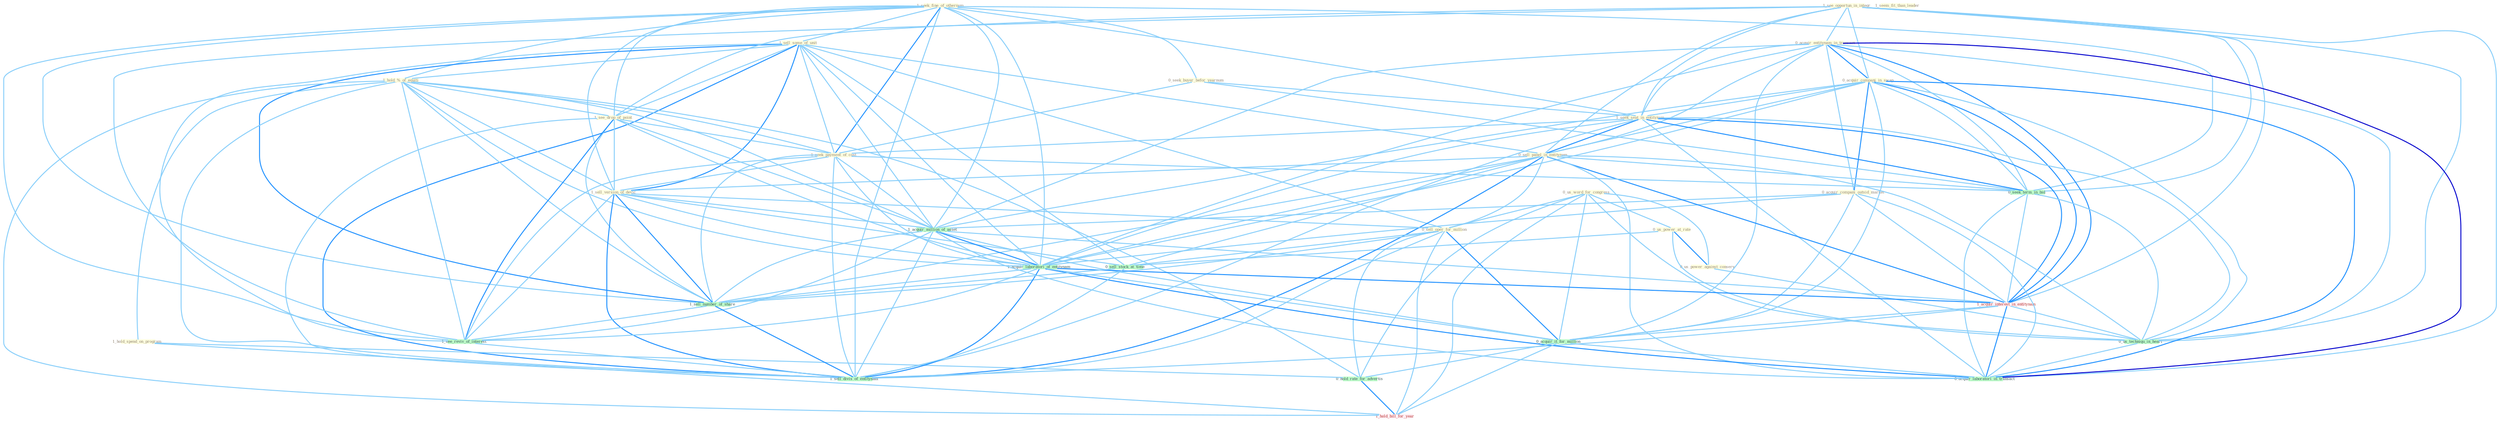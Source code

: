 Graph G{ 
    node
    [shape=polygon,style=filled,width=.5,height=.06,color="#BDFCC9",fixedsize=true,fontsize=4,
    fontcolor="#2f4f4f"];
    {node
    [color="#ffffe0", fontcolor="#8b7d6b"] "1_seek_fine_of_othernum " "1_sell_some_of_unit " "1_see_opportun_in_integr " "0_acquir_entitynam_in_transact " "1_hold_%_of_equiti " "0_acquir_compani_in_swap " "0_us_word_for_congress " "0_seek_buyer_befor_yearnum " "1_seek_seat_in_entitynam " "0_us_power_at_rate " "1_see_drop_of_point " "0_us_power_against_conserv " "0_acquir_compani_outsid_market " "0_sell_panel_in_entitynam " "1_hold_spend_on_program " "1_seek_payment_of_cost " "1_sell_version_of_devic " "0_sell_oper_for_million " "1_seem_fit_than_leader "}
{node [color="#fff0f5", fontcolor="#b22222"] "1_acquir_interest_in_entitynam " "1_hold_bill_for_year "}
edge [color="#B0E2FF"];

	"1_seek_fine_of_othernum " -- "1_sell_some_of_unit " [w="1", color="#87cefa" ];
	"1_seek_fine_of_othernum " -- "1_hold_%_of_equiti " [w="1", color="#87cefa" ];
	"1_seek_fine_of_othernum " -- "0_seek_buyer_befor_yearnum " [w="1", color="#87cefa" ];
	"1_seek_fine_of_othernum " -- "1_seek_seat_in_entitynam " [w="1", color="#87cefa" ];
	"1_seek_fine_of_othernum " -- "1_see_drop_of_point " [w="1", color="#87cefa" ];
	"1_seek_fine_of_othernum " -- "1_seek_payment_of_cost " [w="2", color="#1e90ff" , len=0.8];
	"1_seek_fine_of_othernum " -- "1_sell_version_of_devic " [w="1", color="#87cefa" ];
	"1_seek_fine_of_othernum " -- "1_acquir_million_of_asset " [w="1", color="#87cefa" ];
	"1_seek_fine_of_othernum " -- "1_acquir_laboratori_of_entitynam " [w="1", color="#87cefa" ];
	"1_seek_fine_of_othernum " -- "0_seek_term_in_bid " [w="1", color="#87cefa" ];
	"1_seek_fine_of_othernum " -- "1_sell_number_of_share " [w="1", color="#87cefa" ];
	"1_seek_fine_of_othernum " -- "1_see_reviv_of_interest " [w="1", color="#87cefa" ];
	"1_seek_fine_of_othernum " -- "1_sell_divis_of_entitynam " [w="1", color="#87cefa" ];
	"1_sell_some_of_unit " -- "1_hold_%_of_equiti " [w="1", color="#87cefa" ];
	"1_sell_some_of_unit " -- "1_see_drop_of_point " [w="1", color="#87cefa" ];
	"1_sell_some_of_unit " -- "0_sell_panel_in_entitynam " [w="1", color="#87cefa" ];
	"1_sell_some_of_unit " -- "1_seek_payment_of_cost " [w="1", color="#87cefa" ];
	"1_sell_some_of_unit " -- "1_sell_version_of_devic " [w="2", color="#1e90ff" , len=0.8];
	"1_sell_some_of_unit " -- "0_sell_oper_for_million " [w="1", color="#87cefa" ];
	"1_sell_some_of_unit " -- "1_acquir_million_of_asset " [w="1", color="#87cefa" ];
	"1_sell_some_of_unit " -- "1_acquir_laboratori_of_entitynam " [w="1", color="#87cefa" ];
	"1_sell_some_of_unit " -- "0_sell_stock_at_time " [w="1", color="#87cefa" ];
	"1_sell_some_of_unit " -- "1_sell_number_of_share " [w="2", color="#1e90ff" , len=0.8];
	"1_sell_some_of_unit " -- "1_see_reviv_of_interest " [w="1", color="#87cefa" ];
	"1_sell_some_of_unit " -- "1_sell_divis_of_entitynam " [w="2", color="#1e90ff" , len=0.8];
	"1_see_opportun_in_integr " -- "0_acquir_entitynam_in_transact " [w="1", color="#87cefa" ];
	"1_see_opportun_in_integr " -- "0_acquir_compani_in_swap " [w="1", color="#87cefa" ];
	"1_see_opportun_in_integr " -- "1_seek_seat_in_entitynam " [w="1", color="#87cefa" ];
	"1_see_opportun_in_integr " -- "1_see_drop_of_point " [w="1", color="#87cefa" ];
	"1_see_opportun_in_integr " -- "0_sell_panel_in_entitynam " [w="1", color="#87cefa" ];
	"1_see_opportun_in_integr " -- "0_seek_term_in_bid " [w="1", color="#87cefa" ];
	"1_see_opportun_in_integr " -- "1_acquir_interest_in_entitynam " [w="1", color="#87cefa" ];
	"1_see_opportun_in_integr " -- "0_us_techniqu_in_heart " [w="1", color="#87cefa" ];
	"1_see_opportun_in_integr " -- "0_acquir_laboratori_in_transact " [w="1", color="#87cefa" ];
	"1_see_opportun_in_integr " -- "1_see_reviv_of_interest " [w="1", color="#87cefa" ];
	"0_acquir_entitynam_in_transact " -- "0_acquir_compani_in_swap " [w="2", color="#1e90ff" , len=0.8];
	"0_acquir_entitynam_in_transact " -- "1_seek_seat_in_entitynam " [w="1", color="#87cefa" ];
	"0_acquir_entitynam_in_transact " -- "0_acquir_compani_outsid_market " [w="1", color="#87cefa" ];
	"0_acquir_entitynam_in_transact " -- "0_sell_panel_in_entitynam " [w="1", color="#87cefa" ];
	"0_acquir_entitynam_in_transact " -- "1_acquir_million_of_asset " [w="1", color="#87cefa" ];
	"0_acquir_entitynam_in_transact " -- "1_acquir_laboratori_of_entitynam " [w="1", color="#87cefa" ];
	"0_acquir_entitynam_in_transact " -- "0_seek_term_in_bid " [w="1", color="#87cefa" ];
	"0_acquir_entitynam_in_transact " -- "1_acquir_interest_in_entitynam " [w="2", color="#1e90ff" , len=0.8];
	"0_acquir_entitynam_in_transact " -- "0_us_techniqu_in_heart " [w="1", color="#87cefa" ];
	"0_acquir_entitynam_in_transact " -- "0_acquir_it_for_million " [w="1", color="#87cefa" ];
	"0_acquir_entitynam_in_transact " -- "0_acquir_laboratori_in_transact " [w="3", color="#0000cd" , len=0.6];
	"1_hold_%_of_equiti " -- "1_see_drop_of_point " [w="1", color="#87cefa" ];
	"1_hold_%_of_equiti " -- "1_hold_spend_on_program " [w="1", color="#87cefa" ];
	"1_hold_%_of_equiti " -- "1_seek_payment_of_cost " [w="1", color="#87cefa" ];
	"1_hold_%_of_equiti " -- "1_sell_version_of_devic " [w="1", color="#87cefa" ];
	"1_hold_%_of_equiti " -- "1_acquir_million_of_asset " [w="1", color="#87cefa" ];
	"1_hold_%_of_equiti " -- "1_acquir_laboratori_of_entitynam " [w="1", color="#87cefa" ];
	"1_hold_%_of_equiti " -- "0_hold_rate_for_advertis " [w="1", color="#87cefa" ];
	"1_hold_%_of_equiti " -- "1_sell_number_of_share " [w="1", color="#87cefa" ];
	"1_hold_%_of_equiti " -- "1_see_reviv_of_interest " [w="1", color="#87cefa" ];
	"1_hold_%_of_equiti " -- "1_hold_bill_for_year " [w="1", color="#87cefa" ];
	"1_hold_%_of_equiti " -- "1_sell_divis_of_entitynam " [w="1", color="#87cefa" ];
	"0_acquir_compani_in_swap " -- "1_seek_seat_in_entitynam " [w="1", color="#87cefa" ];
	"0_acquir_compani_in_swap " -- "0_acquir_compani_outsid_market " [w="2", color="#1e90ff" , len=0.8];
	"0_acquir_compani_in_swap " -- "0_sell_panel_in_entitynam " [w="1", color="#87cefa" ];
	"0_acquir_compani_in_swap " -- "1_acquir_million_of_asset " [w="1", color="#87cefa" ];
	"0_acquir_compani_in_swap " -- "1_acquir_laboratori_of_entitynam " [w="1", color="#87cefa" ];
	"0_acquir_compani_in_swap " -- "0_seek_term_in_bid " [w="1", color="#87cefa" ];
	"0_acquir_compani_in_swap " -- "1_acquir_interest_in_entitynam " [w="2", color="#1e90ff" , len=0.8];
	"0_acquir_compani_in_swap " -- "0_us_techniqu_in_heart " [w="1", color="#87cefa" ];
	"0_acquir_compani_in_swap " -- "0_acquir_it_for_million " [w="1", color="#87cefa" ];
	"0_acquir_compani_in_swap " -- "0_acquir_laboratori_in_transact " [w="2", color="#1e90ff" , len=0.8];
	"0_us_word_for_congress " -- "0_us_power_at_rate " [w="1", color="#87cefa" ];
	"0_us_word_for_congress " -- "0_us_power_against_conserv " [w="1", color="#87cefa" ];
	"0_us_word_for_congress " -- "0_sell_oper_for_million " [w="1", color="#87cefa" ];
	"0_us_word_for_congress " -- "0_us_techniqu_in_heart " [w="1", color="#87cefa" ];
	"0_us_word_for_congress " -- "0_acquir_it_for_million " [w="1", color="#87cefa" ];
	"0_us_word_for_congress " -- "0_hold_rate_for_advertis " [w="1", color="#87cefa" ];
	"0_us_word_for_congress " -- "1_hold_bill_for_year " [w="1", color="#87cefa" ];
	"0_seek_buyer_befor_yearnum " -- "1_seek_seat_in_entitynam " [w="1", color="#87cefa" ];
	"0_seek_buyer_befor_yearnum " -- "1_seek_payment_of_cost " [w="1", color="#87cefa" ];
	"0_seek_buyer_befor_yearnum " -- "0_seek_term_in_bid " [w="1", color="#87cefa" ];
	"1_seek_seat_in_entitynam " -- "0_sell_panel_in_entitynam " [w="2", color="#1e90ff" , len=0.8];
	"1_seek_seat_in_entitynam " -- "1_seek_payment_of_cost " [w="1", color="#87cefa" ];
	"1_seek_seat_in_entitynam " -- "1_acquir_laboratori_of_entitynam " [w="1", color="#87cefa" ];
	"1_seek_seat_in_entitynam " -- "0_seek_term_in_bid " [w="2", color="#1e90ff" , len=0.8];
	"1_seek_seat_in_entitynam " -- "1_acquir_interest_in_entitynam " [w="2", color="#1e90ff" , len=0.8];
	"1_seek_seat_in_entitynam " -- "0_us_techniqu_in_heart " [w="1", color="#87cefa" ];
	"1_seek_seat_in_entitynam " -- "0_acquir_laboratori_in_transact " [w="1", color="#87cefa" ];
	"1_seek_seat_in_entitynam " -- "1_sell_divis_of_entitynam " [w="1", color="#87cefa" ];
	"0_us_power_at_rate " -- "0_us_power_against_conserv " [w="2", color="#1e90ff" , len=0.8];
	"0_us_power_at_rate " -- "0_us_techniqu_in_heart " [w="1", color="#87cefa" ];
	"0_us_power_at_rate " -- "0_sell_stock_at_time " [w="1", color="#87cefa" ];
	"1_see_drop_of_point " -- "1_seek_payment_of_cost " [w="1", color="#87cefa" ];
	"1_see_drop_of_point " -- "1_sell_version_of_devic " [w="1", color="#87cefa" ];
	"1_see_drop_of_point " -- "1_acquir_million_of_asset " [w="1", color="#87cefa" ];
	"1_see_drop_of_point " -- "1_acquir_laboratori_of_entitynam " [w="1", color="#87cefa" ];
	"1_see_drop_of_point " -- "1_sell_number_of_share " [w="1", color="#87cefa" ];
	"1_see_drop_of_point " -- "1_see_reviv_of_interest " [w="2", color="#1e90ff" , len=0.8];
	"1_see_drop_of_point " -- "1_sell_divis_of_entitynam " [w="1", color="#87cefa" ];
	"0_us_power_against_conserv " -- "0_us_techniqu_in_heart " [w="1", color="#87cefa" ];
	"0_acquir_compani_outsid_market " -- "1_acquir_million_of_asset " [w="1", color="#87cefa" ];
	"0_acquir_compani_outsid_market " -- "1_acquir_laboratori_of_entitynam " [w="1", color="#87cefa" ];
	"0_acquir_compani_outsid_market " -- "1_acquir_interest_in_entitynam " [w="1", color="#87cefa" ];
	"0_acquir_compani_outsid_market " -- "0_acquir_it_for_million " [w="1", color="#87cefa" ];
	"0_acquir_compani_outsid_market " -- "0_acquir_laboratori_in_transact " [w="1", color="#87cefa" ];
	"0_sell_panel_in_entitynam " -- "1_sell_version_of_devic " [w="1", color="#87cefa" ];
	"0_sell_panel_in_entitynam " -- "0_sell_oper_for_million " [w="1", color="#87cefa" ];
	"0_sell_panel_in_entitynam " -- "1_acquir_laboratori_of_entitynam " [w="1", color="#87cefa" ];
	"0_sell_panel_in_entitynam " -- "0_seek_term_in_bid " [w="1", color="#87cefa" ];
	"0_sell_panel_in_entitynam " -- "1_acquir_interest_in_entitynam " [w="2", color="#1e90ff" , len=0.8];
	"0_sell_panel_in_entitynam " -- "0_us_techniqu_in_heart " [w="1", color="#87cefa" ];
	"0_sell_panel_in_entitynam " -- "0_acquir_laboratori_in_transact " [w="1", color="#87cefa" ];
	"0_sell_panel_in_entitynam " -- "0_sell_stock_at_time " [w="1", color="#87cefa" ];
	"0_sell_panel_in_entitynam " -- "1_sell_number_of_share " [w="1", color="#87cefa" ];
	"0_sell_panel_in_entitynam " -- "1_sell_divis_of_entitynam " [w="2", color="#1e90ff" , len=0.8];
	"1_hold_spend_on_program " -- "0_hold_rate_for_advertis " [w="1", color="#87cefa" ];
	"1_hold_spend_on_program " -- "1_hold_bill_for_year " [w="1", color="#87cefa" ];
	"1_seek_payment_of_cost " -- "1_sell_version_of_devic " [w="1", color="#87cefa" ];
	"1_seek_payment_of_cost " -- "1_acquir_million_of_asset " [w="1", color="#87cefa" ];
	"1_seek_payment_of_cost " -- "1_acquir_laboratori_of_entitynam " [w="1", color="#87cefa" ];
	"1_seek_payment_of_cost " -- "0_seek_term_in_bid " [w="1", color="#87cefa" ];
	"1_seek_payment_of_cost " -- "1_sell_number_of_share " [w="1", color="#87cefa" ];
	"1_seek_payment_of_cost " -- "1_see_reviv_of_interest " [w="1", color="#87cefa" ];
	"1_seek_payment_of_cost " -- "1_sell_divis_of_entitynam " [w="1", color="#87cefa" ];
	"1_sell_version_of_devic " -- "0_sell_oper_for_million " [w="1", color="#87cefa" ];
	"1_sell_version_of_devic " -- "1_acquir_million_of_asset " [w="1", color="#87cefa" ];
	"1_sell_version_of_devic " -- "1_acquir_laboratori_of_entitynam " [w="1", color="#87cefa" ];
	"1_sell_version_of_devic " -- "0_sell_stock_at_time " [w="1", color="#87cefa" ];
	"1_sell_version_of_devic " -- "1_sell_number_of_share " [w="2", color="#1e90ff" , len=0.8];
	"1_sell_version_of_devic " -- "1_see_reviv_of_interest " [w="1", color="#87cefa" ];
	"1_sell_version_of_devic " -- "1_sell_divis_of_entitynam " [w="2", color="#1e90ff" , len=0.8];
	"0_sell_oper_for_million " -- "0_acquir_it_for_million " [w="2", color="#1e90ff" , len=0.8];
	"0_sell_oper_for_million " -- "0_hold_rate_for_advertis " [w="1", color="#87cefa" ];
	"0_sell_oper_for_million " -- "0_sell_stock_at_time " [w="1", color="#87cefa" ];
	"0_sell_oper_for_million " -- "1_sell_number_of_share " [w="1", color="#87cefa" ];
	"0_sell_oper_for_million " -- "1_hold_bill_for_year " [w="1", color="#87cefa" ];
	"0_sell_oper_for_million " -- "1_sell_divis_of_entitynam " [w="1", color="#87cefa" ];
	"1_acquir_million_of_asset " -- "1_acquir_laboratori_of_entitynam " [w="2", color="#1e90ff" , len=0.8];
	"1_acquir_million_of_asset " -- "1_acquir_interest_in_entitynam " [w="1", color="#87cefa" ];
	"1_acquir_million_of_asset " -- "0_acquir_it_for_million " [w="1", color="#87cefa" ];
	"1_acquir_million_of_asset " -- "0_acquir_laboratori_in_transact " [w="1", color="#87cefa" ];
	"1_acquir_million_of_asset " -- "1_sell_number_of_share " [w="1", color="#87cefa" ];
	"1_acquir_million_of_asset " -- "1_see_reviv_of_interest " [w="1", color="#87cefa" ];
	"1_acquir_million_of_asset " -- "1_sell_divis_of_entitynam " [w="1", color="#87cefa" ];
	"1_acquir_laboratori_of_entitynam " -- "1_acquir_interest_in_entitynam " [w="2", color="#1e90ff" , len=0.8];
	"1_acquir_laboratori_of_entitynam " -- "0_acquir_it_for_million " [w="1", color="#87cefa" ];
	"1_acquir_laboratori_of_entitynam " -- "0_acquir_laboratori_in_transact " [w="2", color="#1e90ff" , len=0.8];
	"1_acquir_laboratori_of_entitynam " -- "1_sell_number_of_share " [w="1", color="#87cefa" ];
	"1_acquir_laboratori_of_entitynam " -- "1_see_reviv_of_interest " [w="1", color="#87cefa" ];
	"1_acquir_laboratori_of_entitynam " -- "1_sell_divis_of_entitynam " [w="2", color="#1e90ff" , len=0.8];
	"0_seek_term_in_bid " -- "1_acquir_interest_in_entitynam " [w="1", color="#87cefa" ];
	"0_seek_term_in_bid " -- "0_us_techniqu_in_heart " [w="1", color="#87cefa" ];
	"0_seek_term_in_bid " -- "0_acquir_laboratori_in_transact " [w="1", color="#87cefa" ];
	"1_acquir_interest_in_entitynam " -- "0_us_techniqu_in_heart " [w="1", color="#87cefa" ];
	"1_acquir_interest_in_entitynam " -- "0_acquir_it_for_million " [w="1", color="#87cefa" ];
	"1_acquir_interest_in_entitynam " -- "0_acquir_laboratori_in_transact " [w="2", color="#1e90ff" , len=0.8];
	"1_acquir_interest_in_entitynam " -- "1_sell_divis_of_entitynam " [w="1", color="#87cefa" ];
	"0_us_techniqu_in_heart " -- "0_acquir_laboratori_in_transact " [w="1", color="#87cefa" ];
	"0_acquir_it_for_million " -- "0_hold_rate_for_advertis " [w="1", color="#87cefa" ];
	"0_acquir_it_for_million " -- "0_acquir_laboratori_in_transact " [w="1", color="#87cefa" ];
	"0_acquir_it_for_million " -- "1_hold_bill_for_year " [w="1", color="#87cefa" ];
	"0_hold_rate_for_advertis " -- "1_hold_bill_for_year " [w="2", color="#1e90ff" , len=0.8];
	"0_sell_stock_at_time " -- "1_sell_number_of_share " [w="1", color="#87cefa" ];
	"0_sell_stock_at_time " -- "1_sell_divis_of_entitynam " [w="1", color="#87cefa" ];
	"1_sell_number_of_share " -- "1_see_reviv_of_interest " [w="1", color="#87cefa" ];
	"1_sell_number_of_share " -- "1_sell_divis_of_entitynam " [w="2", color="#1e90ff" , len=0.8];
	"1_see_reviv_of_interest " -- "1_sell_divis_of_entitynam " [w="1", color="#87cefa" ];
}
